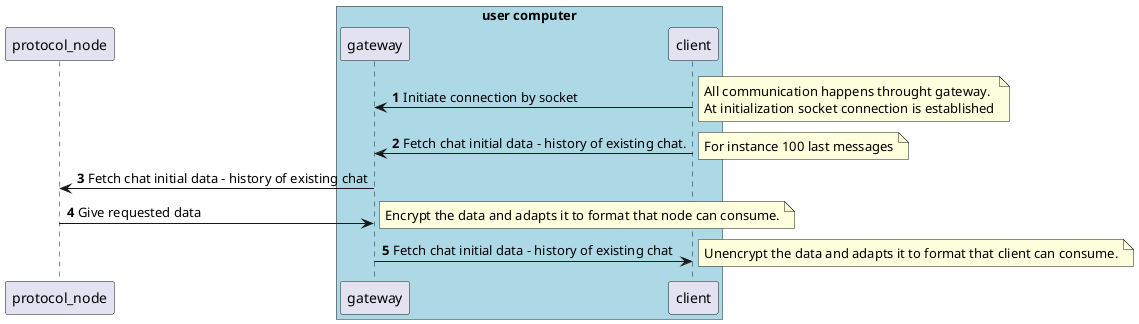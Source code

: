 @startuml client fetch initial data diagram

participant protocol_node
box "user computer" #LightBlue
participant gateway
participant client
end box

autonumber

client -> gateway : Initiate connection by socket
note right
    All communication happens throught gateway.
    At initialization socket connection is established
end note

client -> gateway : Fetch chat initial data - history of existing chat. 
note right
    For instance 100 last messages
end note
gateway -> protocol_node : Fetch chat initial data - history of existing chat
protocol_node -> gateway : Give requested data
note right
    Encrypt the data and adapts it to format that node can consume.
end note
gateway -> client : Fetch chat initial data - history of existing chat
note right
    Unencrypt the data and adapts it to format that client can consume.
end note


@enduml
